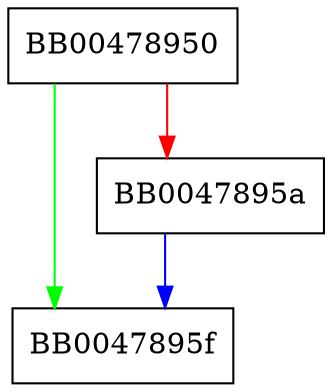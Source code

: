 digraph cipher_compare {
  node [shape="box"];
  graph [splines=ortho];
  BB00478950 -> BB0047895f [color="green"];
  BB00478950 -> BB0047895a [color="red"];
  BB0047895a -> BB0047895f [color="blue"];
}